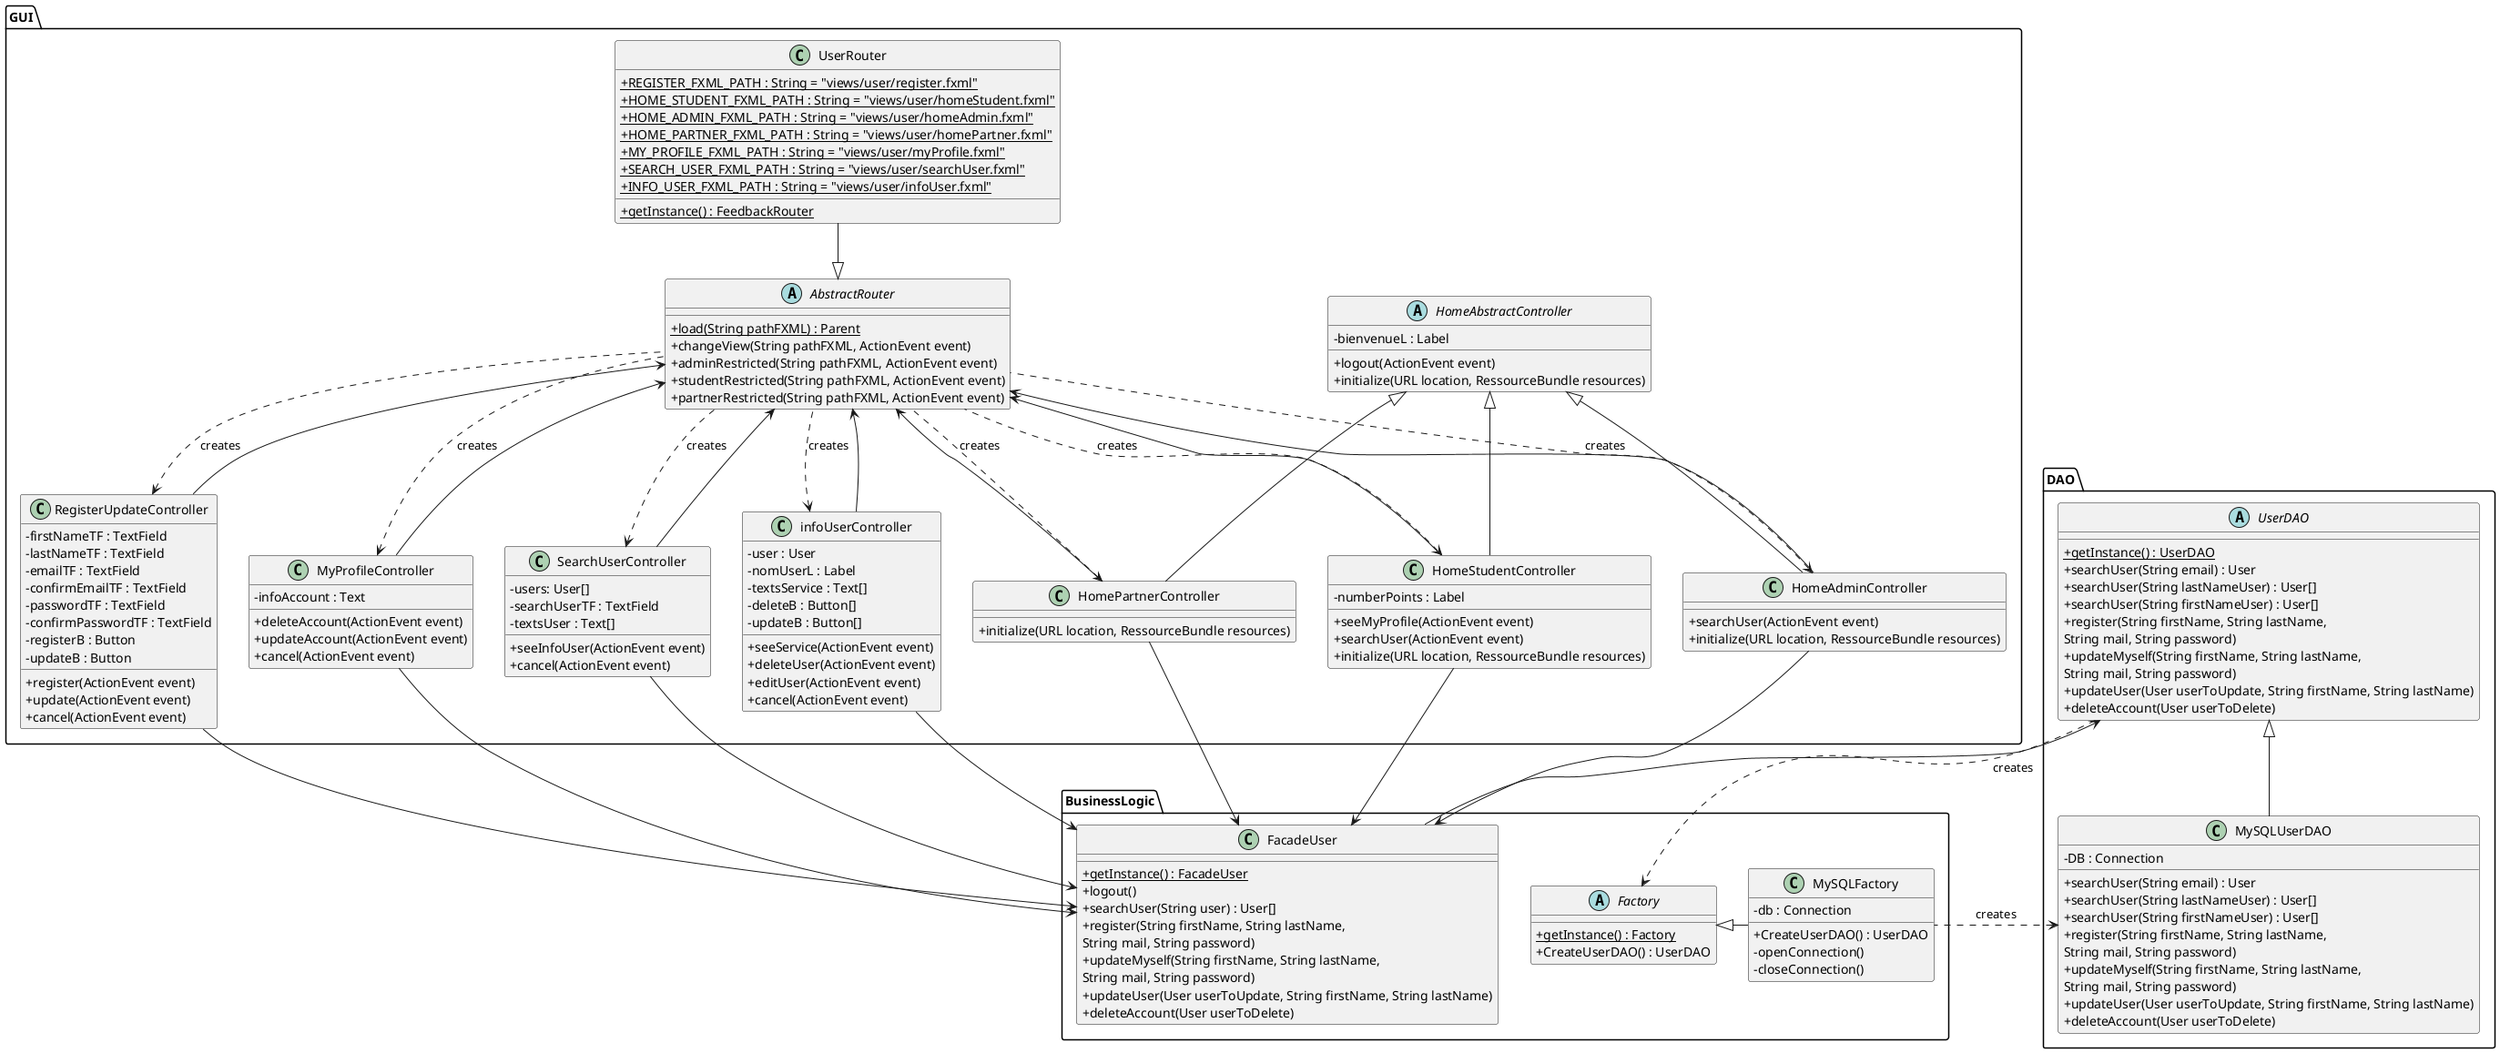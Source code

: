 @startuml
skinparam classAttributeIconSize 0

package GUI{
    abstract class AbstractRouter{
        + {static} load(String pathFXML) : Parent
        + changeView(String pathFXML, ActionEvent event)
        + adminRestricted(String pathFXML, ActionEvent event)
        + studentRestricted(String pathFXML, ActionEvent event)
        + partnerRestricted(String pathFXML, ActionEvent event)
    }

    class UserRouter{
        + {static} REGISTER_FXML_PATH : String = "views/user/register.fxml"
        + {static} HOME_STUDENT_FXML_PATH : String = "views/user/homeStudent.fxml"
        + {static} HOME_ADMIN_FXML_PATH : String = "views/user/homeAdmin.fxml"
        + {static} HOME_PARTNER_FXML_PATH : String = "views/user/homePartner.fxml"
        + {static} MY_PROFILE_FXML_PATH : String = "views/user/myProfile.fxml"
        + {static} SEARCH_USER_FXML_PATH : String = "views/user/searchUser.fxml"
        + {static} INFO_USER_FXML_PATH : String = "views/user/infoUser.fxml"
        + {static} getInstance() : FeedbackRouter
    }

    abstract class HomeAbstractController{
        - bienvenueL : Label
        + logout(ActionEvent event)
        + initialize(URL location, RessourceBundle resources)
    }

    class HomePartnerController{
        + initialize(URL location, RessourceBundle resources)
    }

    class HomeStudentController{
        - numberPoints : Label
        + seeMyProfile(ActionEvent event)
        + searchUser(ActionEvent event)
        + initialize(URL location, RessourceBundle resources)
    }

    class HomeAdminController{
        + searchUser(ActionEvent event)
        + initialize(URL location, RessourceBundle resources)
    }

    class RegisterUpdateController{
        - firstNameTF : TextField
        - lastNameTF : TextField
        - emailTF : TextField
        - confirmEmailTF : TextField
        - passwordTF : TextField
        - confirmPasswordTF : TextField
        - registerB : Button
        - updateB : Button
        + register(ActionEvent event)
        + update(ActionEvent event)
        + cancel(ActionEvent event)
    }

    class MyProfileController{
        - infoAccount : Text
        + deleteAccount(ActionEvent event)
        + updateAccount(ActionEvent event)
        + cancel(ActionEvent event)
    }

    class SearchUserController{
        - users: User[]
        - searchUserTF : TextField
        - textsUser : Text[]
        + seeInfoUser(ActionEvent event)
        + cancel(ActionEvent event)
    }

    class infoUserController{
        - user : User
        - nomUserL : Label
        - textsService : Text[]
        - deleteB : Button[]
        - updateB : Button[]
        + seeService(ActionEvent event)
        + deleteUser(ActionEvent event)
        + editUser(ActionEvent event)
        + cancel(ActionEvent event)
    }

    HomePartnerController -up-|> HomeAbstractController
    HomeStudentController -up-|> HomeAbstractController
    HomeAdminController -up-|> HomeAbstractController

    HomePartnerController -up-> AbstractRouter
    HomeStudentController -up-> AbstractRouter
    HomeAdminController -up-> AbstractRouter
    RegisterUpdateController -up-> AbstractRouter
    MyProfileController -up-> AbstractRouter
    SearchUserController -up-> AbstractRouter
    infoUserController -up-> AbstractRouter

    HomePartnerController <.. AbstractRouter : creates
    HomeStudentController <.. AbstractRouter : creates
    HomeAdminController <.. AbstractRouter : creates
    RegisterUpdateController <.. AbstractRouter : creates
    MyProfileController <.. AbstractRouter : creates
    SearchUserController <.. AbstractRouter : creates
    infoUserController <.. AbstractRouter : creates

    UserRouter -down-|> AbstractRouter

}

package BusinessLogic{
    class FacadeUser{
        + {static} getInstance() : FacadeUser
        + logout()
        + searchUser(String user) : User[]
        + register(String firstName, String lastName,
        String mail, String password)
        + updateMyself(String firstName, String lastName,
        String mail, String password)
        + updateUser(User userToUpdate, String firstName, String lastName)
        + deleteAccount(User userToDelete)
    }

    abstract class Factory{
        + {static} getInstance() : Factory
        + CreateUserDAO() : UserDAO
    }

    class MySQLFactory{
        - db : Connection
        + CreateUserDAO() : UserDAO
        - openConnection()
        - closeConnection()
    }

    MySQLFactory -left-|> Factory

    HomePartnerController --> FacadeUser
    HomeStudentController --> FacadeUser
    HomeAdminController --> FacadeUser
    RegisterUpdateController --> FacadeUser
    MyProfileController --> FacadeUser
    SearchUserController --> FacadeUser
    infoUserController --> FacadeUser
}

package DAO{
    abstract class UserDAO{
        + {static} getInstance() : UserDAO
        + searchUser(String email) : User
        + searchUser(String lastNameUser) : User[]
        + searchUser(String firstNameUser) : User[]
        + register(String firstName, String lastName,
        String mail, String password)
        + updateMyself(String firstName, String lastName,
        String mail, String password)
        + updateUser(User userToUpdate, String firstName, String lastName)
        + deleteAccount(User userToDelete)
    }

    class MySQLUserDAO{
        - DB : Connection
        + searchUser(String email) : User
        + searchUser(String lastNameUser) : User[]
        + searchUser(String firstNameUser) : User[]
        + register(String firstName, String lastName,
        String mail, String password)
        + updateMyself(String firstName, String lastName,
        String mail, String password)
        + updateUser(User userToUpdate, String firstName, String lastName)
        + deleteAccount(User userToDelete)
    }

    UserDAO <|-- MySQLUserDAO
    UserDAO <-- FacadeUser

    UserDAO ..> Factory  : creates
    MySQLUserDAO <.right. MySQLFactory : creates
}

@enduml